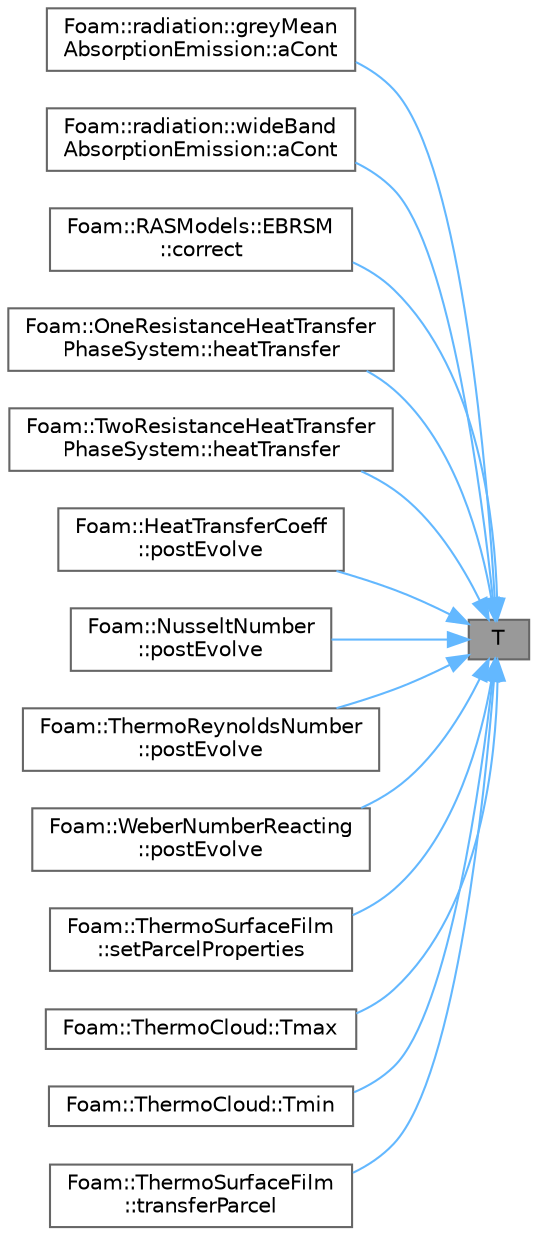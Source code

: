 digraph "T"
{
 // LATEX_PDF_SIZE
  bgcolor="transparent";
  edge [fontname=Helvetica,fontsize=10,labelfontname=Helvetica,labelfontsize=10];
  node [fontname=Helvetica,fontsize=10,shape=box,height=0.2,width=0.4];
  rankdir="RL";
  Node1 [id="Node000001",label="T",height=0.2,width=0.4,color="gray40", fillcolor="grey60", style="filled", fontcolor="black",tooltip=" "];
  Node1 -> Node2 [id="edge1_Node000001_Node000002",dir="back",color="steelblue1",style="solid",tooltip=" "];
  Node2 [id="Node000002",label="Foam::radiation::greyMean\lAbsorptionEmission::aCont",height=0.2,width=0.4,color="grey40", fillcolor="white", style="filled",URL="$classFoam_1_1radiation_1_1greyMeanAbsorptionEmission.html#ace18b83f2647f21524aa32889f66afca",tooltip=" "];
  Node1 -> Node3 [id="edge2_Node000001_Node000003",dir="back",color="steelblue1",style="solid",tooltip=" "];
  Node3 [id="Node000003",label="Foam::radiation::wideBand\lAbsorptionEmission::aCont",height=0.2,width=0.4,color="grey40", fillcolor="white", style="filled",URL="$classFoam_1_1radiation_1_1wideBandAbsorptionEmission.html#a3531e5da44a79c97a31510a0b8cb0495",tooltip=" "];
  Node1 -> Node4 [id="edge3_Node000001_Node000004",dir="back",color="steelblue1",style="solid",tooltip=" "];
  Node4 [id="Node000004",label="Foam::RASModels::EBRSM\l::correct",height=0.2,width=0.4,color="grey40", fillcolor="white", style="filled",URL="$classFoam_1_1RASModels_1_1EBRSM.html#a3ae44b28050c3aa494c1d8e18cf618c1",tooltip=" "];
  Node1 -> Node5 [id="edge4_Node000001_Node000005",dir="back",color="steelblue1",style="solid",tooltip=" "];
  Node5 [id="Node000005",label="Foam::OneResistanceHeatTransfer\lPhaseSystem::heatTransfer",height=0.2,width=0.4,color="grey40", fillcolor="white", style="filled",URL="$classFoam_1_1OneResistanceHeatTransferPhaseSystem.html#a2d0c7d5c94a614b95413774250f482fa",tooltip=" "];
  Node1 -> Node6 [id="edge5_Node000001_Node000006",dir="back",color="steelblue1",style="solid",tooltip=" "];
  Node6 [id="Node000006",label="Foam::TwoResistanceHeatTransfer\lPhaseSystem::heatTransfer",height=0.2,width=0.4,color="grey40", fillcolor="white", style="filled",URL="$classFoam_1_1TwoResistanceHeatTransferPhaseSystem.html#a2d0c7d5c94a614b95413774250f482fa",tooltip=" "];
  Node1 -> Node7 [id="edge6_Node000001_Node000007",dir="back",color="steelblue1",style="solid",tooltip=" "];
  Node7 [id="Node000007",label="Foam::HeatTransferCoeff\l::postEvolve",height=0.2,width=0.4,color="grey40", fillcolor="white", style="filled",URL="$classFoam_1_1HeatTransferCoeff.html#a9f8e6095c3ddcbe1f1c2afcfcf5acfce",tooltip=" "];
  Node1 -> Node8 [id="edge7_Node000001_Node000008",dir="back",color="steelblue1",style="solid",tooltip=" "];
  Node8 [id="Node000008",label="Foam::NusseltNumber\l::postEvolve",height=0.2,width=0.4,color="grey40", fillcolor="white", style="filled",URL="$classFoam_1_1NusseltNumber.html#a9f8e6095c3ddcbe1f1c2afcfcf5acfce",tooltip=" "];
  Node1 -> Node9 [id="edge8_Node000001_Node000009",dir="back",color="steelblue1",style="solid",tooltip=" "];
  Node9 [id="Node000009",label="Foam::ThermoReynoldsNumber\l::postEvolve",height=0.2,width=0.4,color="grey40", fillcolor="white", style="filled",URL="$classFoam_1_1ThermoReynoldsNumber.html#a9f8e6095c3ddcbe1f1c2afcfcf5acfce",tooltip=" "];
  Node1 -> Node10 [id="edge9_Node000001_Node000010",dir="back",color="steelblue1",style="solid",tooltip=" "];
  Node10 [id="Node000010",label="Foam::WeberNumberReacting\l::postEvolve",height=0.2,width=0.4,color="grey40", fillcolor="white", style="filled",URL="$classFoam_1_1WeberNumberReacting.html#a9f8e6095c3ddcbe1f1c2afcfcf5acfce",tooltip=" "];
  Node1 -> Node11 [id="edge10_Node000001_Node000011",dir="back",color="steelblue1",style="solid",tooltip=" "];
  Node11 [id="Node000011",label="Foam::ThermoSurfaceFilm\l::setParcelProperties",height=0.2,width=0.4,color="grey40", fillcolor="white", style="filled",URL="$classFoam_1_1ThermoSurfaceFilm.html#a0bc79dbcccd802b660f1ad38988ce964",tooltip=" "];
  Node1 -> Node12 [id="edge11_Node000001_Node000012",dir="back",color="steelblue1",style="solid",tooltip=" "];
  Node12 [id="Node000012",label="Foam::ThermoCloud::Tmax",height=0.2,width=0.4,color="grey40", fillcolor="white", style="filled",URL="$classFoam_1_1ThermoCloud.html#a937bff186bb45061c1e530ea40aa75e1",tooltip=" "];
  Node1 -> Node13 [id="edge12_Node000001_Node000013",dir="back",color="steelblue1",style="solid",tooltip=" "];
  Node13 [id="Node000013",label="Foam::ThermoCloud::Tmin",height=0.2,width=0.4,color="grey40", fillcolor="white", style="filled",URL="$classFoam_1_1ThermoCloud.html#a4c017e528e6ed4cb24d7c330aa53c17e",tooltip=" "];
  Node1 -> Node14 [id="edge13_Node000001_Node000014",dir="back",color="steelblue1",style="solid",tooltip=" "];
  Node14 [id="Node000014",label="Foam::ThermoSurfaceFilm\l::transferParcel",height=0.2,width=0.4,color="grey40", fillcolor="white", style="filled",URL="$classFoam_1_1ThermoSurfaceFilm.html#af3f1c3e45a0819d21913ec81e6de7525",tooltip=" "];
}
